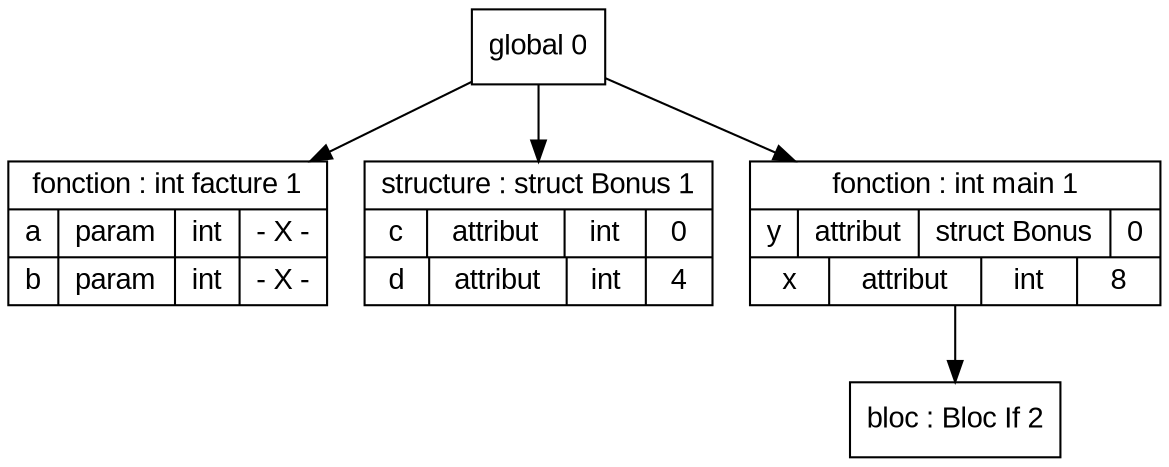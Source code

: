 digraph "tds"{

	node [fontname="Arial"];

	N1 [shape=record label="{ fonction : int facture 1
	| { a | param | int | - X - }
	| { b | param | int | - X - }
	}"];

	N2 [shape=record label="{ structure : struct Bonus 1
	| { c | attribut | int | 0 }
	| { d | attribut | int | 4 }
	}"];

	N4 [shape=record label="{ bloc : Bloc If  2
	}"];

	N3 [shape=record label="{ fonction : int main 1
	| { y | attribut | struct Bonus | 0 }
	| { x | attribut | int | 8 }
	}"];

	N0 [shape=record label="{ global 0
	}"];


	N0 -> N1; 
	N0 -> N2; 
	N0 -> N3; 
	N3 -> N4; 
}
